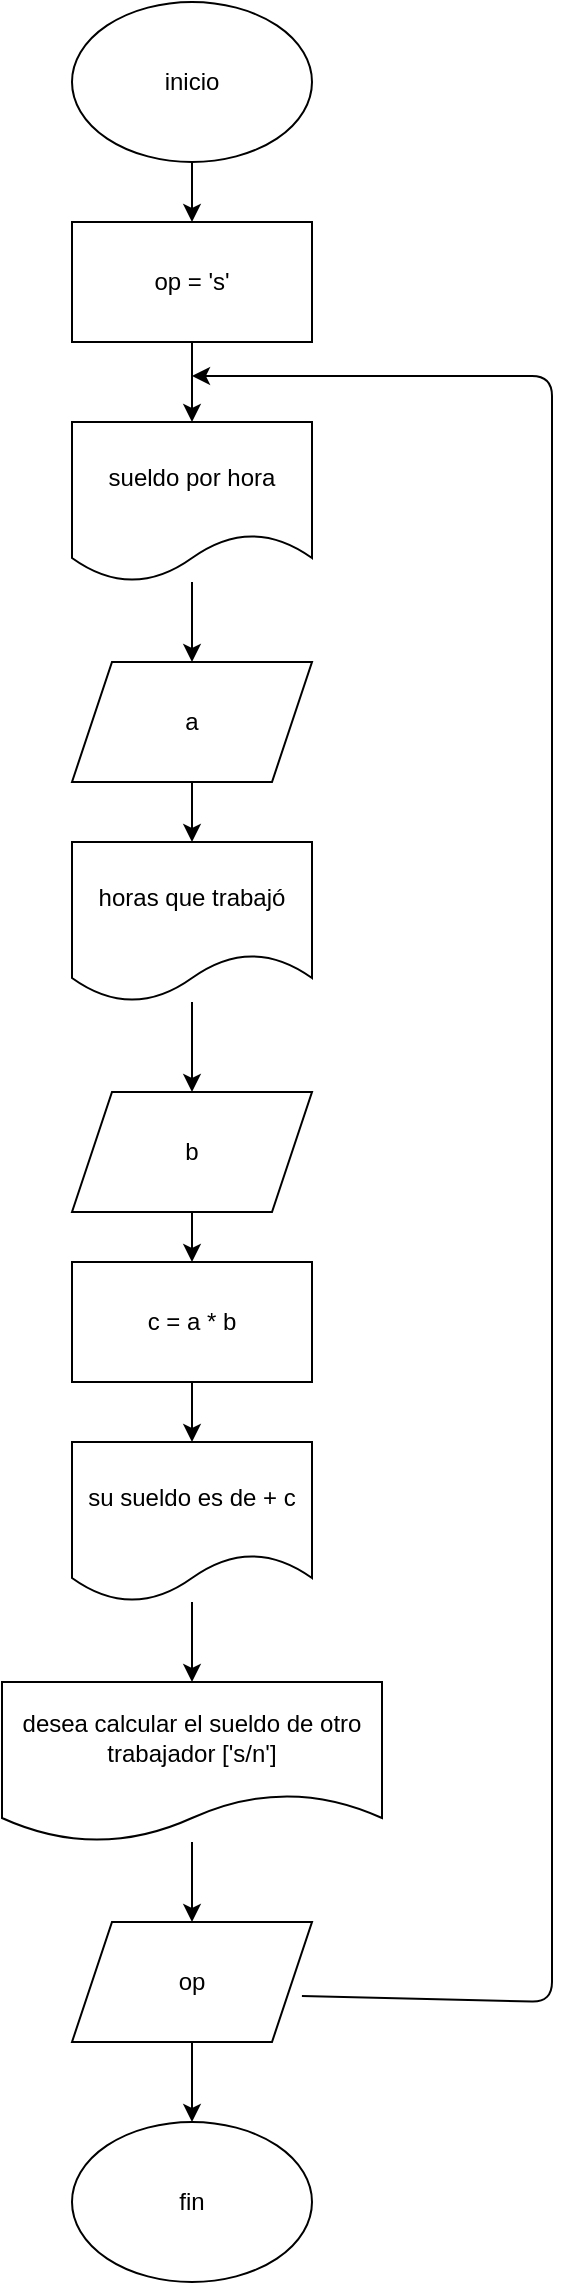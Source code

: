 <mxfile version="14.4.3" type="device"><diagram id="LwDmjXuiX0PGb6mAnHbp" name="Page-1"><mxGraphModel dx="868" dy="482" grid="1" gridSize="10" guides="1" tooltips="1" connect="1" arrows="1" fold="1" page="1" pageScale="1" pageWidth="827" pageHeight="1169" math="0" shadow="0"><root><mxCell id="0"/><mxCell id="1" parent="0"/><mxCell id="x23k8JjBVpX4UwM0yNVw-5" value="" style="edgeStyle=orthogonalEdgeStyle;rounded=0;orthogonalLoop=1;jettySize=auto;html=1;" edge="1" parent="1" source="x23k8JjBVpX4UwM0yNVw-2" target="x23k8JjBVpX4UwM0yNVw-4"><mxGeometry relative="1" as="geometry"/></mxCell><mxCell id="x23k8JjBVpX4UwM0yNVw-2" value="inicio" style="ellipse;whiteSpace=wrap;html=1;" vertex="1" parent="1"><mxGeometry x="360" y="40" width="120" height="80" as="geometry"/></mxCell><mxCell id="x23k8JjBVpX4UwM0yNVw-7" value="" style="edgeStyle=orthogonalEdgeStyle;rounded=0;orthogonalLoop=1;jettySize=auto;html=1;entryX=0.5;entryY=0;entryDx=0;entryDy=0;" edge="1" parent="1" source="x23k8JjBVpX4UwM0yNVw-4" target="x23k8JjBVpX4UwM0yNVw-9"><mxGeometry relative="1" as="geometry"><mxPoint x="420" y="270" as="targetPoint"/></mxGeometry></mxCell><mxCell id="x23k8JjBVpX4UwM0yNVw-4" value="op = 's'" style="rounded=0;whiteSpace=wrap;html=1;" vertex="1" parent="1"><mxGeometry x="360" y="150" width="120" height="60" as="geometry"/></mxCell><mxCell id="x23k8JjBVpX4UwM0yNVw-13" value="" style="edgeStyle=orthogonalEdgeStyle;rounded=0;orthogonalLoop=1;jettySize=auto;html=1;" edge="1" parent="1" source="x23k8JjBVpX4UwM0yNVw-6" target="x23k8JjBVpX4UwM0yNVw-12"><mxGeometry relative="1" as="geometry"/></mxCell><mxCell id="x23k8JjBVpX4UwM0yNVw-6" value="a" style="shape=parallelogram;perimeter=parallelogramPerimeter;whiteSpace=wrap;html=1;fixedSize=1;rounded=0;" vertex="1" parent="1"><mxGeometry x="360" y="370" width="120" height="60" as="geometry"/></mxCell><mxCell id="x23k8JjBVpX4UwM0yNVw-11" value="" style="edgeStyle=orthogonalEdgeStyle;rounded=0;orthogonalLoop=1;jettySize=auto;html=1;" edge="1" parent="1" source="x23k8JjBVpX4UwM0yNVw-9" target="x23k8JjBVpX4UwM0yNVw-6"><mxGeometry relative="1" as="geometry"/></mxCell><mxCell id="x23k8JjBVpX4UwM0yNVw-9" value="sueldo por hora" style="shape=document;whiteSpace=wrap;html=1;boundedLbl=1;" vertex="1" parent="1"><mxGeometry x="360" y="250" width="120" height="80" as="geometry"/></mxCell><mxCell id="x23k8JjBVpX4UwM0yNVw-15" value="" style="edgeStyle=orthogonalEdgeStyle;rounded=0;orthogonalLoop=1;jettySize=auto;html=1;" edge="1" parent="1" source="x23k8JjBVpX4UwM0yNVw-12" target="x23k8JjBVpX4UwM0yNVw-14"><mxGeometry relative="1" as="geometry"/></mxCell><mxCell id="x23k8JjBVpX4UwM0yNVw-12" value="horas que trabajó" style="shape=document;whiteSpace=wrap;html=1;boundedLbl=1;" vertex="1" parent="1"><mxGeometry x="360" y="460" width="120" height="80" as="geometry"/></mxCell><mxCell id="x23k8JjBVpX4UwM0yNVw-17" value="" style="edgeStyle=orthogonalEdgeStyle;rounded=0;orthogonalLoop=1;jettySize=auto;html=1;" edge="1" parent="1" source="x23k8JjBVpX4UwM0yNVw-14" target="x23k8JjBVpX4UwM0yNVw-16"><mxGeometry relative="1" as="geometry"/></mxCell><mxCell id="x23k8JjBVpX4UwM0yNVw-14" value="b" style="shape=parallelogram;perimeter=parallelogramPerimeter;whiteSpace=wrap;html=1;fixedSize=1;" vertex="1" parent="1"><mxGeometry x="360" y="585" width="120" height="60" as="geometry"/></mxCell><mxCell id="x23k8JjBVpX4UwM0yNVw-19" value="" style="edgeStyle=orthogonalEdgeStyle;rounded=0;orthogonalLoop=1;jettySize=auto;html=1;" edge="1" parent="1" source="x23k8JjBVpX4UwM0yNVw-16" target="x23k8JjBVpX4UwM0yNVw-18"><mxGeometry relative="1" as="geometry"/></mxCell><mxCell id="x23k8JjBVpX4UwM0yNVw-16" value="c = a * b" style="rounded=0;whiteSpace=wrap;html=1;" vertex="1" parent="1"><mxGeometry x="360" y="670" width="120" height="60" as="geometry"/></mxCell><mxCell id="x23k8JjBVpX4UwM0yNVw-21" value="" style="edgeStyle=orthogonalEdgeStyle;rounded=0;orthogonalLoop=1;jettySize=auto;html=1;" edge="1" parent="1" source="x23k8JjBVpX4UwM0yNVw-18" target="x23k8JjBVpX4UwM0yNVw-20"><mxGeometry relative="1" as="geometry"/></mxCell><mxCell id="x23k8JjBVpX4UwM0yNVw-18" value="su sueldo es de + c" style="shape=document;whiteSpace=wrap;html=1;boundedLbl=1;" vertex="1" parent="1"><mxGeometry x="360" y="760" width="120" height="80" as="geometry"/></mxCell><mxCell id="x23k8JjBVpX4UwM0yNVw-23" value="" style="edgeStyle=orthogonalEdgeStyle;rounded=0;orthogonalLoop=1;jettySize=auto;html=1;" edge="1" parent="1" source="x23k8JjBVpX4UwM0yNVw-20" target="x23k8JjBVpX4UwM0yNVw-22"><mxGeometry relative="1" as="geometry"/></mxCell><mxCell id="x23k8JjBVpX4UwM0yNVw-20" value="desea calcular el sueldo de otro trabajador ['s/n']" style="shape=document;whiteSpace=wrap;html=1;boundedLbl=1;" vertex="1" parent="1"><mxGeometry x="325" y="880" width="190" height="80" as="geometry"/></mxCell><mxCell id="x23k8JjBVpX4UwM0yNVw-26" value="" style="edgeStyle=orthogonalEdgeStyle;rounded=0;orthogonalLoop=1;jettySize=auto;html=1;" edge="1" parent="1" source="x23k8JjBVpX4UwM0yNVw-22" target="x23k8JjBVpX4UwM0yNVw-25"><mxGeometry relative="1" as="geometry"/></mxCell><mxCell id="x23k8JjBVpX4UwM0yNVw-22" value="op" style="shape=parallelogram;perimeter=parallelogramPerimeter;whiteSpace=wrap;html=1;fixedSize=1;" vertex="1" parent="1"><mxGeometry x="360" y="1000" width="120" height="60" as="geometry"/></mxCell><mxCell id="x23k8JjBVpX4UwM0yNVw-24" value="" style="endArrow=classic;html=1;exitX=0.958;exitY=0.617;exitDx=0;exitDy=0;exitPerimeter=0;" edge="1" parent="1" source="x23k8JjBVpX4UwM0yNVw-22"><mxGeometry width="50" height="50" relative="1" as="geometry"><mxPoint x="390" y="1060" as="sourcePoint"/><mxPoint x="420" y="227" as="targetPoint"/><Array as="points"><mxPoint x="600" y="1040"/><mxPoint x="600" y="227"/></Array></mxGeometry></mxCell><mxCell id="x23k8JjBVpX4UwM0yNVw-25" value="fin" style="ellipse;whiteSpace=wrap;html=1;" vertex="1" parent="1"><mxGeometry x="360" y="1100" width="120" height="80" as="geometry"/></mxCell></root></mxGraphModel></diagram></mxfile>